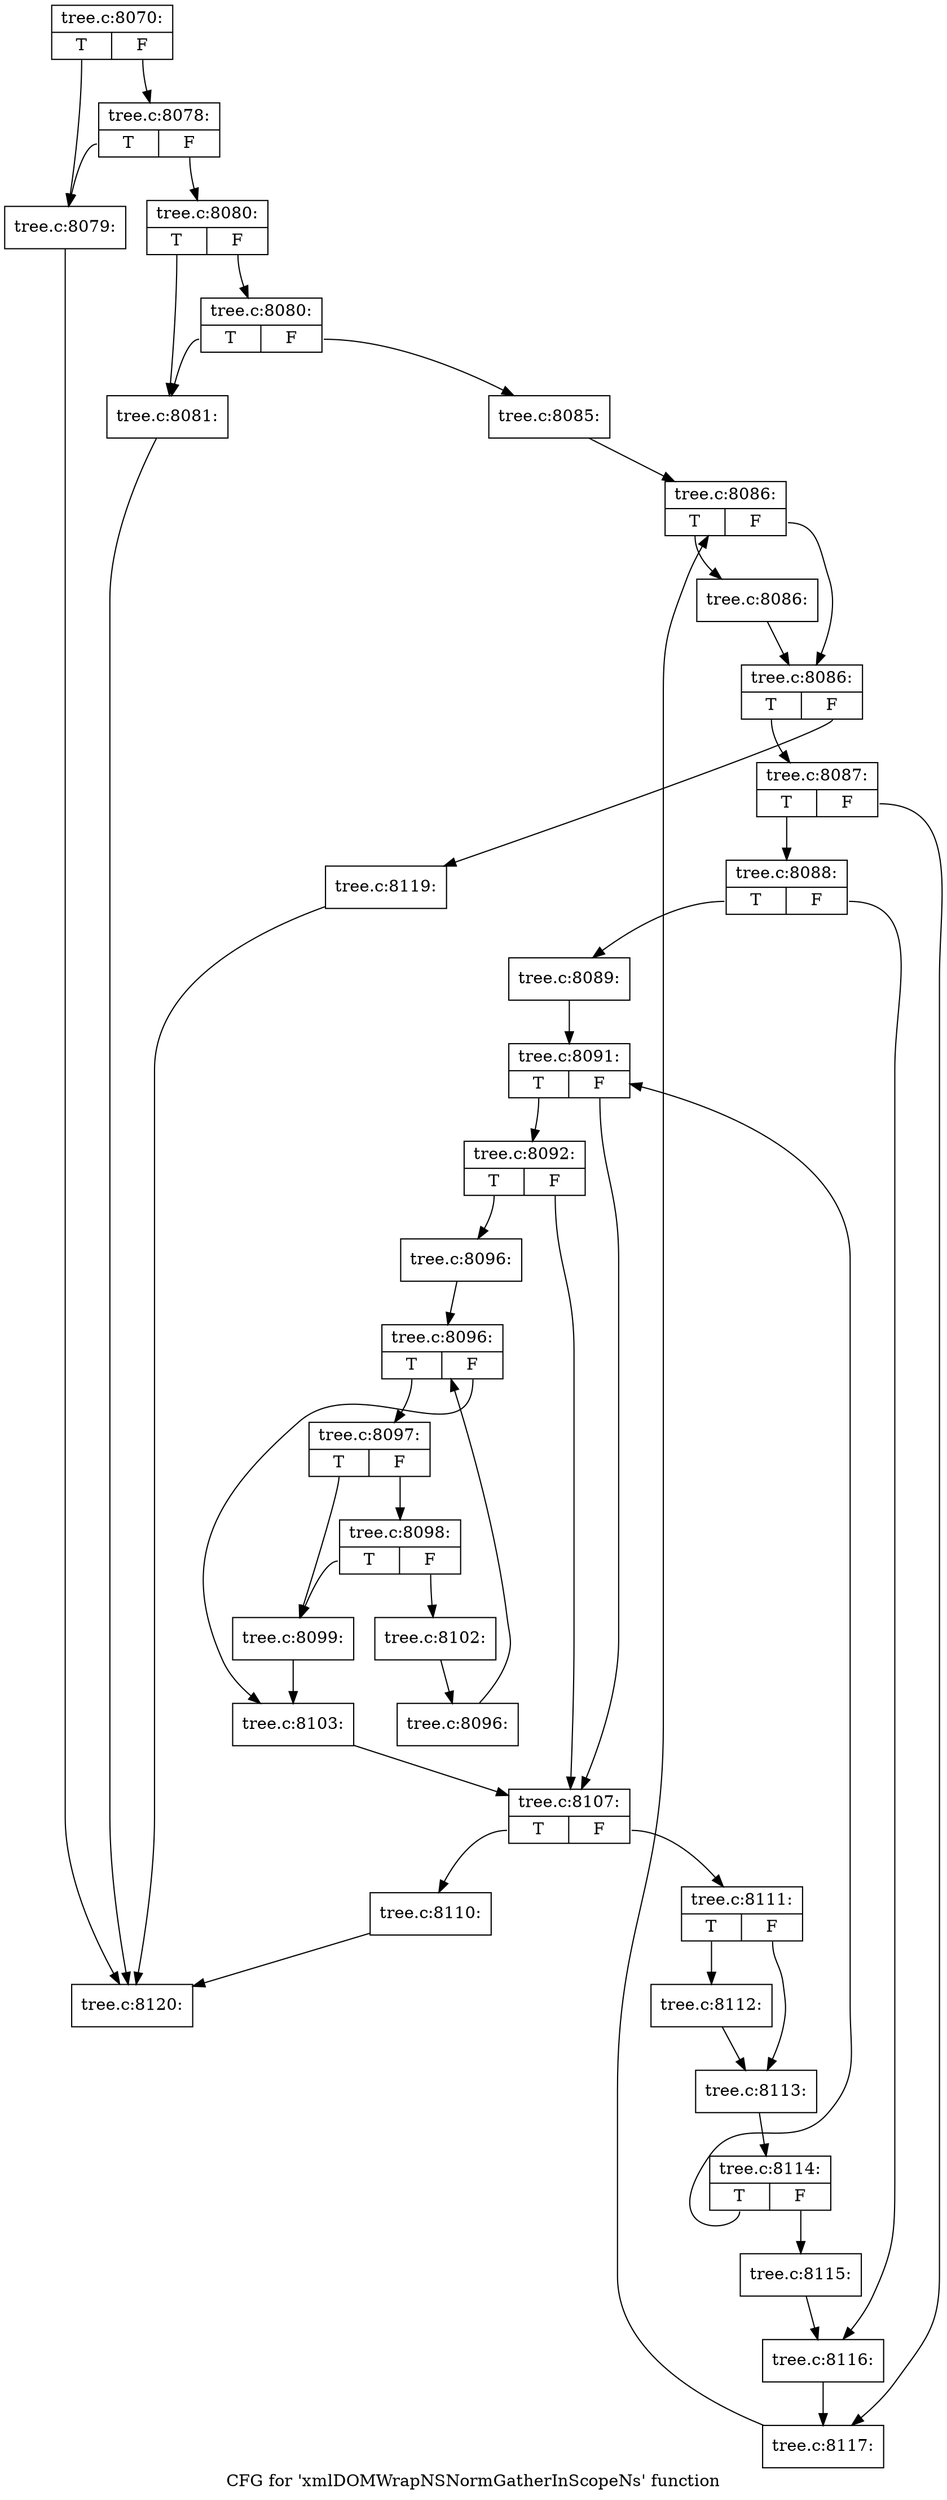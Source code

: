 digraph "CFG for 'xmlDOMWrapNSNormGatherInScopeNs' function" {
	label="CFG for 'xmlDOMWrapNSNormGatherInScopeNs' function";

	Node0x486d590 [shape=record,label="{tree.c:8070:|{<s0>T|<s1>F}}"];
	Node0x486d590:s0 -> Node0x4873940;
	Node0x486d590:s1 -> Node0x48739e0;
	Node0x48739e0 [shape=record,label="{tree.c:8078:|{<s0>T|<s1>F}}"];
	Node0x48739e0:s0 -> Node0x4873940;
	Node0x48739e0:s1 -> Node0x4873990;
	Node0x4873940 [shape=record,label="{tree.c:8079:}"];
	Node0x4873940 -> Node0x4872210;
	Node0x4873990 [shape=record,label="{tree.c:8080:|{<s0>T|<s1>F}}"];
	Node0x4873990:s0 -> Node0x48741c0;
	Node0x4873990:s1 -> Node0x4874260;
	Node0x4874260 [shape=record,label="{tree.c:8080:|{<s0>T|<s1>F}}"];
	Node0x4874260:s0 -> Node0x48741c0;
	Node0x4874260:s1 -> Node0x4874210;
	Node0x48741c0 [shape=record,label="{tree.c:8081:}"];
	Node0x48741c0 -> Node0x4872210;
	Node0x4874210 [shape=record,label="{tree.c:8085:}"];
	Node0x4874210 -> Node0x4874bb0;
	Node0x4874bb0 [shape=record,label="{tree.c:8086:|{<s0>T|<s1>F}}"];
	Node0x4874bb0:s0 -> Node0x4874ea0;
	Node0x4874bb0:s1 -> Node0x4874e50;
	Node0x4874ea0 [shape=record,label="{tree.c:8086:}"];
	Node0x4874ea0 -> Node0x4874e50;
	Node0x4874e50 [shape=record,label="{tree.c:8086:|{<s0>T|<s1>F}}"];
	Node0x4874e50:s0 -> Node0x4875520;
	Node0x4874e50:s1 -> Node0x4874dd0;
	Node0x4875520 [shape=record,label="{tree.c:8087:|{<s0>T|<s1>F}}"];
	Node0x4875520:s0 -> Node0x4875710;
	Node0x4875520:s1 -> Node0x4875760;
	Node0x4875710 [shape=record,label="{tree.c:8088:|{<s0>T|<s1>F}}"];
	Node0x4875710:s0 -> Node0x4875bf0;
	Node0x4875710:s1 -> Node0x4875c40;
	Node0x4875bf0 [shape=record,label="{tree.c:8089:}"];
	Node0x4875bf0 -> Node0x4876340;
	Node0x4876340 [shape=record,label="{tree.c:8091:|{<s0>T|<s1>F}}"];
	Node0x4876340:s0 -> Node0x48767a0;
	Node0x4876340:s1 -> Node0x4876750;
	Node0x48767a0 [shape=record,label="{tree.c:8092:|{<s0>T|<s1>F}}"];
	Node0x48767a0:s0 -> Node0x4876700;
	Node0x48767a0:s1 -> Node0x4876750;
	Node0x4876700 [shape=record,label="{tree.c:8096:}"];
	Node0x4876700 -> Node0x4876fe0;
	Node0x4876fe0 [shape=record,label="{tree.c:8096:|{<s0>T|<s1>F}}"];
	Node0x4876fe0:s0 -> Node0x4877290;
	Node0x4876fe0:s1 -> Node0x4876d40;
	Node0x4877290 [shape=record,label="{tree.c:8097:|{<s0>T|<s1>F}}"];
	Node0x4877290:s0 -> Node0x4877570;
	Node0x4877290:s1 -> Node0x4877610;
	Node0x4877610 [shape=record,label="{tree.c:8098:|{<s0>T|<s1>F}}"];
	Node0x4877610:s0 -> Node0x4877570;
	Node0x4877610:s1 -> Node0x48775c0;
	Node0x4877570 [shape=record,label="{tree.c:8099:}"];
	Node0x4877570 -> Node0x4876d40;
	Node0x48775c0 [shape=record,label="{tree.c:8102:}"];
	Node0x48775c0 -> Node0x4877200;
	Node0x4877200 [shape=record,label="{tree.c:8096:}"];
	Node0x4877200 -> Node0x4876fe0;
	Node0x4876d40 [shape=record,label="{tree.c:8103:}"];
	Node0x4876d40 -> Node0x4876750;
	Node0x4876750 [shape=record,label="{tree.c:8107:|{<s0>T|<s1>F}}"];
	Node0x4876750:s0 -> Node0x4878d10;
	Node0x4876750:s1 -> Node0x4878d60;
	Node0x4878d10 [shape=record,label="{tree.c:8110:}"];
	Node0x4878d10 -> Node0x4872210;
	Node0x4878d60 [shape=record,label="{tree.c:8111:|{<s0>T|<s1>F}}"];
	Node0x4878d60:s0 -> Node0x4879220;
	Node0x4878d60:s1 -> Node0x4879270;
	Node0x4879220 [shape=record,label="{tree.c:8112:}"];
	Node0x4879220 -> Node0x4879270;
	Node0x4879270 [shape=record,label="{tree.c:8113:}"];
	Node0x4879270 -> Node0x48762f0;
	Node0x48762f0 [shape=record,label="{tree.c:8114:|{<s0>T|<s1>F}}"];
	Node0x48762f0:s0 -> Node0x4876340;
	Node0x48762f0:s1 -> Node0x48762a0;
	Node0x48762a0 [shape=record,label="{tree.c:8115:}"];
	Node0x48762a0 -> Node0x4875c40;
	Node0x4875c40 [shape=record,label="{tree.c:8116:}"];
	Node0x4875c40 -> Node0x4875760;
	Node0x4875760 [shape=record,label="{tree.c:8117:}"];
	Node0x4875760 -> Node0x4874bb0;
	Node0x4874dd0 [shape=record,label="{tree.c:8119:}"];
	Node0x4874dd0 -> Node0x4872210;
	Node0x4872210 [shape=record,label="{tree.c:8120:}"];
}
